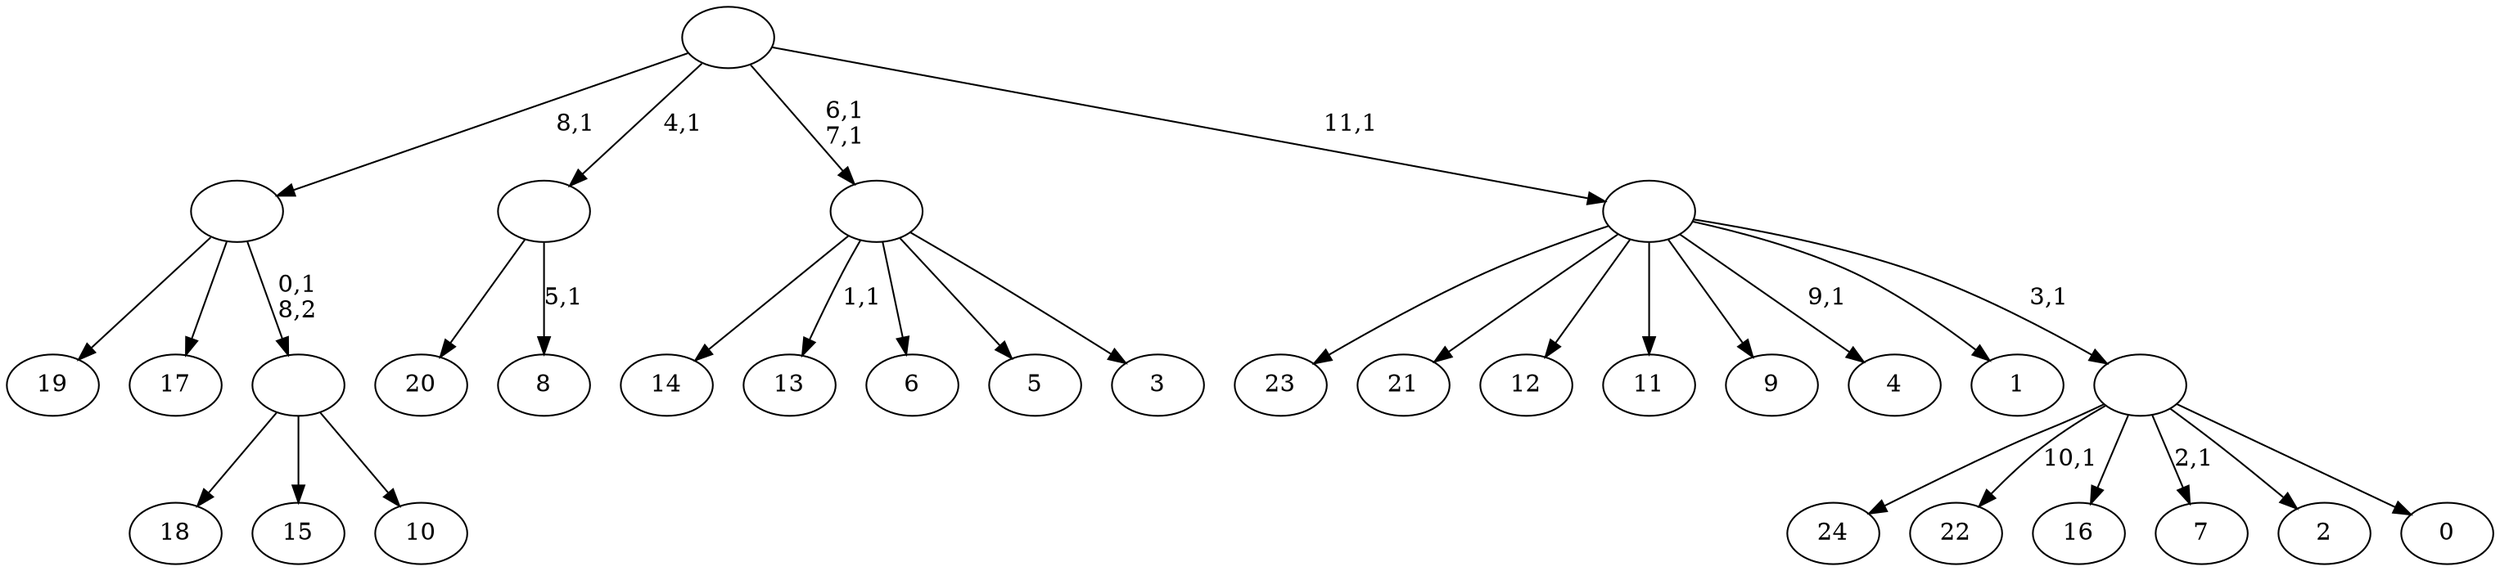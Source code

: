 digraph T {
	37 [label="24"]
	36 [label="23"]
	35 [label="22"]
	33 [label="21"]
	32 [label="20"]
	31 [label="19"]
	30 [label="18"]
	29 [label="17"]
	28 [label="16"]
	27 [label="15"]
	26 [label="14"]
	25 [label="13"]
	23 [label="12"]
	22 [label="11"]
	21 [label="10"]
	20 [label=""]
	19 [label=""]
	18 [label="9"]
	17 [label="8"]
	15 [label=""]
	14 [label="7"]
	12 [label="6"]
	11 [label="5"]
	10 [label="4"]
	8 [label="3"]
	7 [label=""]
	5 [label="2"]
	4 [label="1"]
	3 [label="0"]
	2 [label=""]
	1 [label=""]
	0 [label=""]
	20 -> 30 [label=""]
	20 -> 27 [label=""]
	20 -> 21 [label=""]
	19 -> 31 [label=""]
	19 -> 29 [label=""]
	19 -> 20 [label="0,1\n8,2"]
	15 -> 17 [label="5,1"]
	15 -> 32 [label=""]
	7 -> 25 [label="1,1"]
	7 -> 26 [label=""]
	7 -> 12 [label=""]
	7 -> 11 [label=""]
	7 -> 8 [label=""]
	2 -> 14 [label="2,1"]
	2 -> 35 [label="10,1"]
	2 -> 37 [label=""]
	2 -> 28 [label=""]
	2 -> 5 [label=""]
	2 -> 3 [label=""]
	1 -> 10 [label="9,1"]
	1 -> 36 [label=""]
	1 -> 33 [label=""]
	1 -> 23 [label=""]
	1 -> 22 [label=""]
	1 -> 18 [label=""]
	1 -> 4 [label=""]
	1 -> 2 [label="3,1"]
	0 -> 7 [label="6,1\n7,1"]
	0 -> 19 [label="8,1"]
	0 -> 15 [label="4,1"]
	0 -> 1 [label="11,1"]
}
